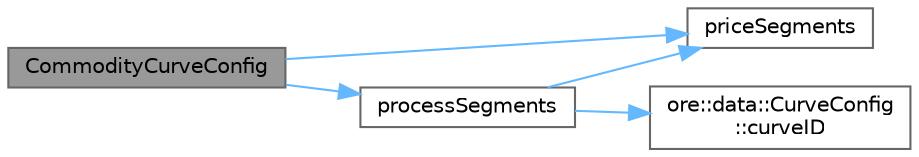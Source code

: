 digraph "CommodityCurveConfig"
{
 // INTERACTIVE_SVG=YES
 // LATEX_PDF_SIZE
  bgcolor="transparent";
  edge [fontname=Helvetica,fontsize=10,labelfontname=Helvetica,labelfontsize=10];
  node [fontname=Helvetica,fontsize=10,shape=box,height=0.2,width=0.4];
  rankdir="LR";
  Node1 [label="CommodityCurveConfig",height=0.2,width=0.4,color="gray40", fillcolor="grey60", style="filled", fontcolor="black",tooltip="Detailed constructor for Piecewise commodity curve configuration."];
  Node1 -> Node2 [color="steelblue1",style="solid"];
  Node2 [label="priceSegments",height=0.2,width=0.4,color="grey40", fillcolor="white", style="filled",URL="$classore_1_1data_1_1_commodity_curve_config.html#a518d94eba605c4ec5a3c775083f5f0e2",tooltip=" "];
  Node1 -> Node3 [color="steelblue1",style="solid"];
  Node3 [label="processSegments",height=0.2,width=0.4,color="grey40", fillcolor="white", style="filled",URL="$classore_1_1data_1_1_commodity_curve_config.html#a641c2327efd02e04cddf1fa98e0c3345",tooltip="Process price segments when configuring a Piecewise curve."];
  Node3 -> Node4 [color="steelblue1",style="solid"];
  Node4 [label="ore::data::CurveConfig\l::curveID",height=0.2,width=0.4,color="grey40", fillcolor="white", style="filled",URL="$classore_1_1data_1_1_curve_config.html#a469f15054f3eb55783dfeb953fdf4373",tooltip=" "];
  Node3 -> Node2 [color="steelblue1",style="solid"];
}
